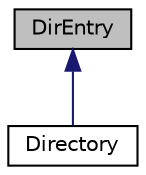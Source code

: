 digraph "DirEntry"
{
 // INTERACTIVE_SVG=YES
  edge [fontname="Helvetica",fontsize="10",labelfontname="Helvetica",labelfontsize="10"];
  node [fontname="Helvetica",fontsize="10",shape=record];
  Node0 [label="DirEntry",height=0.2,width=0.4,color="black", fillcolor="grey75", style="filled", fontcolor="black"];
  Node0 -> Node1 [dir="back",color="midnightblue",fontsize="10",style="solid",fontname="Helvetica"];
  Node1 [label="Directory",height=0.2,width=0.4,color="black", fillcolor="white", style="filled",URL="$da/df3/class_directory.html",tooltip="Class representing a directory tree of DirEntry objects. "];
}
